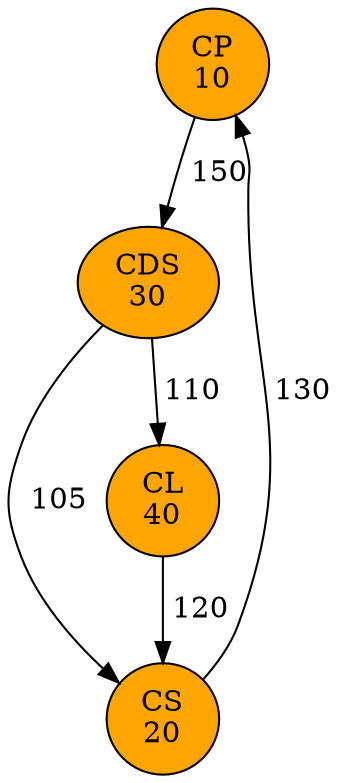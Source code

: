 digraph G {
"CP
10" [style=filled, fillcolor = orange]
    "CP
10" -> "CDS
30"[label=" 150"];
"CS
20" [style=filled, fillcolor = orange]
    "CS
20" -> "CP
10"[label=" 130"];
"CDS
30" [style=filled, fillcolor = orange]
    "CDS
30" -> "CL
40"[label=" 110"];
    "CDS
30" -> "CS
20"[label=" 105"];
"CL
40" [style=filled, fillcolor = orange]
    "CL
40" -> "CS
20"[label=" 120"];
}